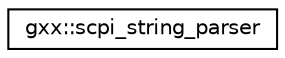 digraph "Graphical Class Hierarchy"
{
  edge [fontname="Helvetica",fontsize="10",labelfontname="Helvetica",labelfontsize="10"];
  node [fontname="Helvetica",fontsize="10",shape=record];
  rankdir="LR";
  Node1 [label="gxx::scpi_string_parser",height=0.2,width=0.4,color="black", fillcolor="white", style="filled",URL="$classgxx_1_1scpi__string__parser.html"];
}
